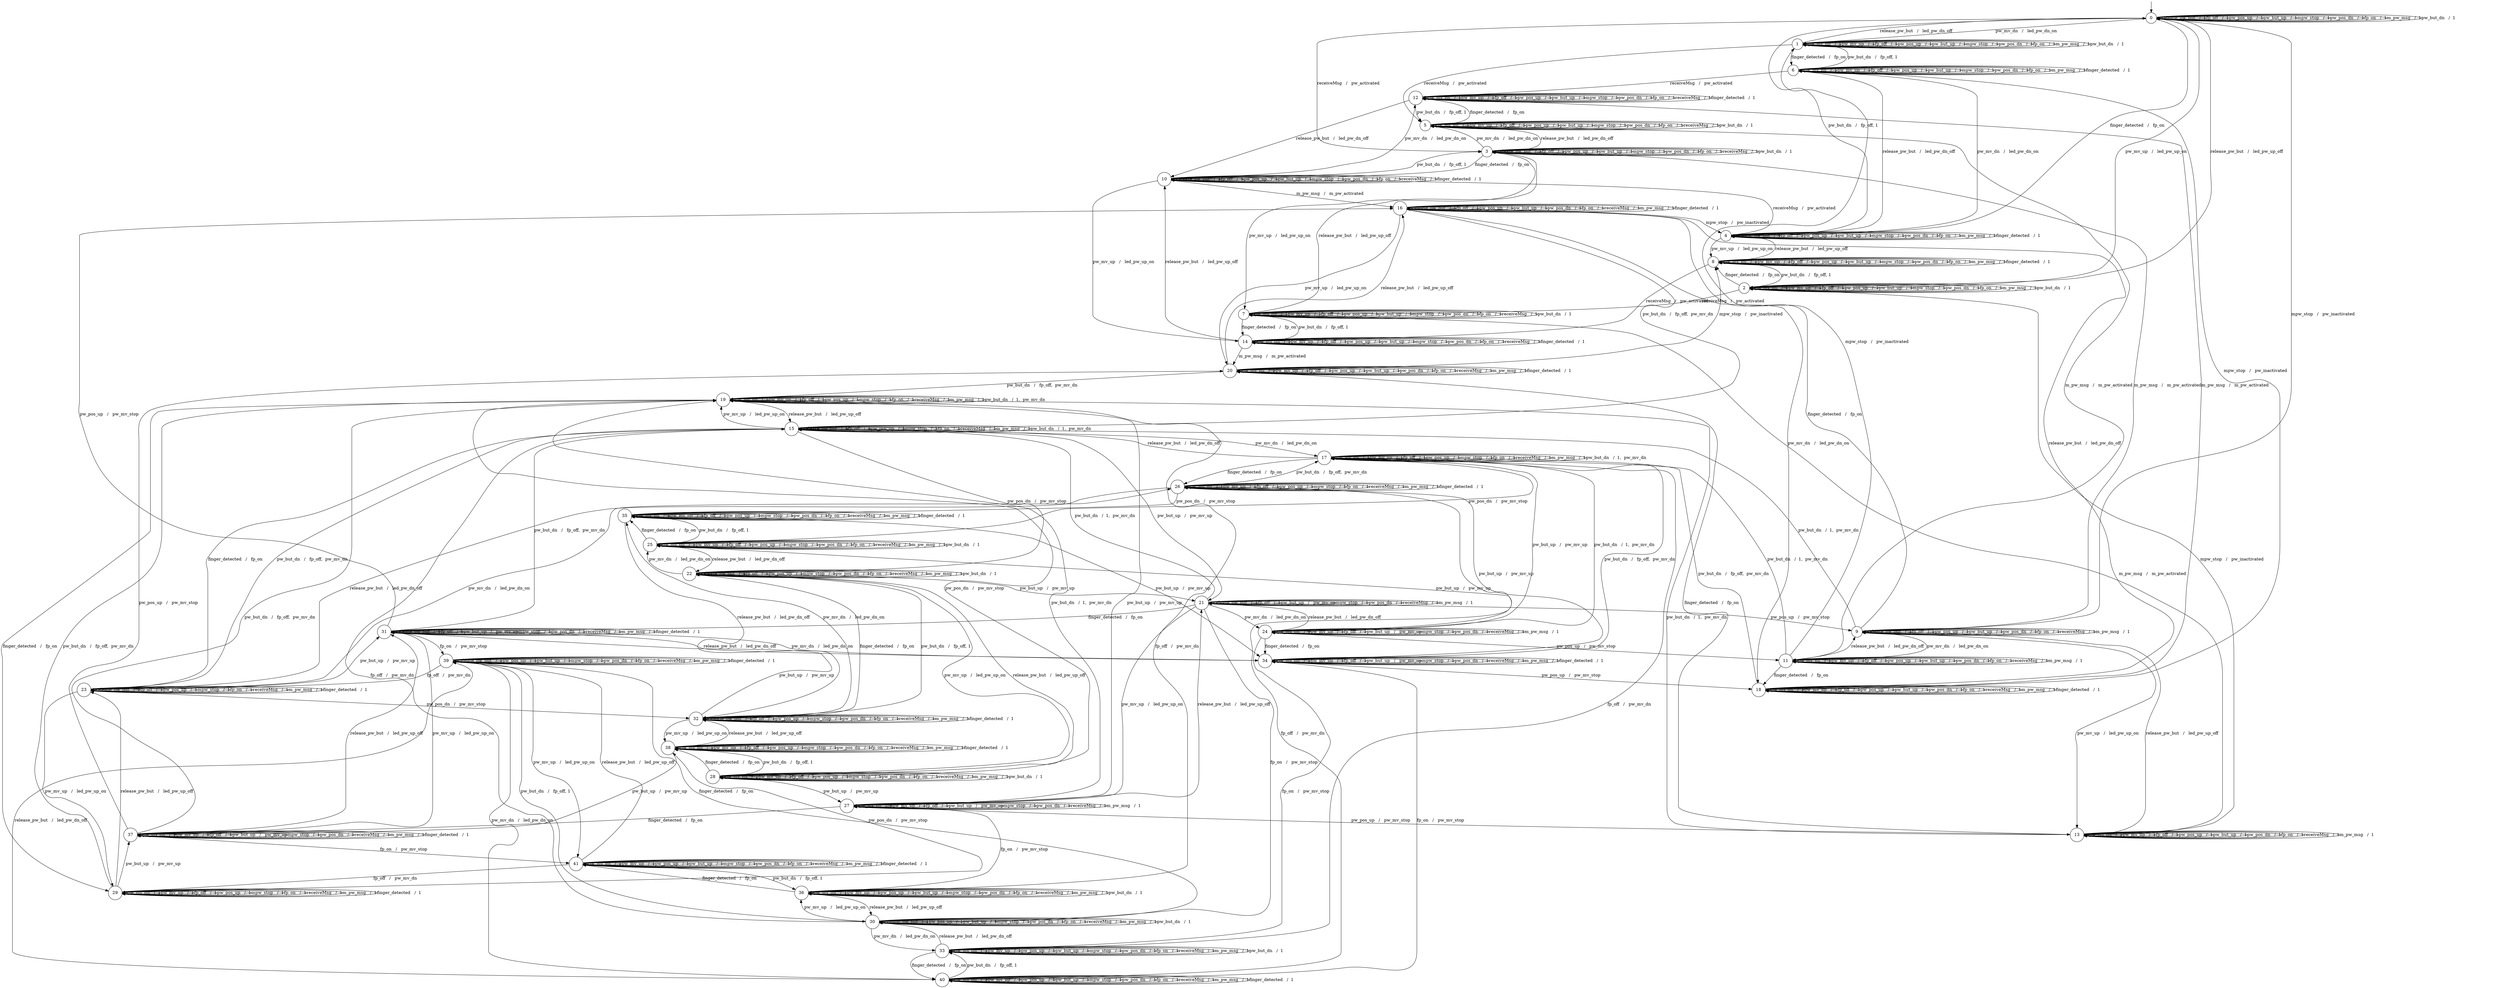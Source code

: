digraph g {

	s0 [shape="circle" label="0"];
	s1 [shape="circle" label="1"];
	s2 [shape="circle" label="2"];
	s3 [shape="circle" label="3"];
	s4 [shape="circle" label="4"];
	s5 [shape="circle" label="5"];
	s6 [shape="circle" label="6"];
	s7 [shape="circle" label="7"];
	s8 [shape="circle" label="8"];
	s9 [shape="circle" label="9"];
	s10 [shape="circle" label="10"];
	s11 [shape="circle" label="11"];
	s12 [shape="circle" label="12"];
	s13 [shape="circle" label="13"];
	s14 [shape="circle" label="14"];
	s15 [shape="circle" label="15"];
	s16 [shape="circle" label="16"];
	s17 [shape="circle" label="17"];
	s18 [shape="circle" label="18"];
	s19 [shape="circle" label="19"];
	s20 [shape="circle" label="20"];
	s21 [shape="circle" label="21"];
	s22 [shape="circle" label="22"];
	s23 [shape="circle" label="23"];
	s24 [shape="circle" label="24"];
	s25 [shape="circle" label="25"];
	s26 [shape="circle" label="26"];
	s27 [shape="circle" label="27"];
	s28 [shape="circle" label="28"];
	s29 [shape="circle" label="29"];
	s30 [shape="circle" label="30"];
	s31 [shape="circle" label="31"];
	s32 [shape="circle" label="32"];
	s33 [shape="circle" label="33"];
	s34 [shape="circle" label="34"];
	s35 [shape="circle" label="35"];
	s36 [shape="circle" label="36"];
	s37 [shape="circle" label="37"];
	s38 [shape="circle" label="38"];
	s39 [shape="circle" label="39"];
	s40 [shape="circle" label="40"];
	s41 [shape="circle" label="41"];
	s0 -> s1 [label="pw_mv_dn   /   led_pw_dn_on"];
	s0 -> s0 [label="release_pw_but   /  1"];
	s0 -> s2 [label="pw_mv_up   /   led_pw_up_on"];
	s0 -> s0 [label="fp_off   /  1"];
	s0 -> s0 [label="pw_pos_up   /  1"];
	s0 -> s0 [label="pw_but_up   /  1"];
	s0 -> s0 [label="mpw_stop   /  1"];
	s0 -> s0 [label="pw_pos_dn   /  1"];
	s0 -> s0 [label="fp_on   /  1"];
	s0 -> s3 [label="receiveMsg   /   pw_activated"];
	s0 -> s0 [label="m_pw_msg   /  1"];
	s0 -> s0 [label="pw_but_dn   /  1"];
	s0 -> s4 [label="finger_detected   /   fp_on"];
	s1 -> s1 [label="pw_mv_dn   /  1"];
	s1 -> s0 [label="release_pw_but   /   led_pw_dn_off"];
	s1 -> s1 [label="pw_mv_up   /  1"];
	s1 -> s1 [label="fp_off   /  1"];
	s1 -> s1 [label="pw_pos_up   /  1"];
	s1 -> s1 [label="pw_but_up   /  1"];
	s1 -> s1 [label="mpw_stop   /  1"];
	s1 -> s1 [label="pw_pos_dn   /  1"];
	s1 -> s1 [label="fp_on   /  1"];
	s1 -> s5 [label="receiveMsg   /   pw_activated"];
	s1 -> s1 [label="m_pw_msg   /  1"];
	s1 -> s1 [label="pw_but_dn   /  1"];
	s1 -> s6 [label="finger_detected   /   fp_on"];
	s2 -> s2 [label="pw_mv_dn   /  1"];
	s2 -> s0 [label="release_pw_but   /   led_pw_up_off"];
	s2 -> s2 [label="pw_mv_up   /  1"];
	s2 -> s2 [label="fp_off   /  1"];
	s2 -> s2 [label="pw_pos_up   /  1"];
	s2 -> s2 [label="pw_but_up   /  1"];
	s2 -> s2 [label="mpw_stop   /  1"];
	s2 -> s2 [label="pw_pos_dn   /  1"];
	s2 -> s2 [label="fp_on   /  1"];
	s2 -> s7 [label="receiveMsg   /   pw_activated"];
	s2 -> s2 [label="m_pw_msg   /  1"];
	s2 -> s2 [label="pw_but_dn   /  1"];
	s2 -> s8 [label="finger_detected   /   fp_on"];
	s3 -> s5 [label="pw_mv_dn   /   led_pw_dn_on"];
	s3 -> s3 [label="release_pw_but   /  1"];
	s3 -> s7 [label="pw_mv_up   /   led_pw_up_on"];
	s3 -> s3 [label="fp_off   /  1"];
	s3 -> s3 [label="pw_pos_up   /  1"];
	s3 -> s3 [label="pw_but_up   /  1"];
	s3 -> s3 [label="mpw_stop   /  1"];
	s3 -> s3 [label="pw_pos_dn   /  1"];
	s3 -> s3 [label="fp_on   /  1"];
	s3 -> s3 [label="receiveMsg   /  1"];
	s3 -> s9 [label="m_pw_msg   /   m_pw_activated"];
	s3 -> s3 [label="pw_but_dn   /  1"];
	s3 -> s10 [label="finger_detected   /   fp_on"];
	s4 -> s6 [label="pw_mv_dn   /   led_pw_dn_on"];
	s4 -> s4 [label="release_pw_but   /  1"];
	s4 -> s8 [label="pw_mv_up   /   led_pw_up_on"];
	s4 -> s4 [label="fp_off   /  1"];
	s4 -> s4 [label="pw_pos_up   /  1"];
	s4 -> s4 [label="pw_but_up   /  1"];
	s4 -> s4 [label="mpw_stop   /  1"];
	s4 -> s4 [label="pw_pos_dn   /  1"];
	s4 -> s4 [label="fp_on   /  1"];
	s4 -> s10 [label="receiveMsg   /   pw_activated"];
	s4 -> s4 [label="m_pw_msg   /  1"];
	s4 -> s0 [label="pw_but_dn   /   fp_off, 1"];
	s4 -> s4 [label="finger_detected   /  1"];
	s5 -> s5 [label="pw_mv_dn   /  1"];
	s5 -> s3 [label="release_pw_but   /   led_pw_dn_off"];
	s5 -> s5 [label="pw_mv_up   /  1"];
	s5 -> s5 [label="fp_off   /  1"];
	s5 -> s5 [label="pw_pos_up   /  1"];
	s5 -> s5 [label="pw_but_up   /  1"];
	s5 -> s5 [label="mpw_stop   /  1"];
	s5 -> s5 [label="pw_pos_dn   /  1"];
	s5 -> s5 [label="fp_on   /  1"];
	s5 -> s5 [label="receiveMsg   /  1"];
	s5 -> s11 [label="m_pw_msg   /   m_pw_activated"];
	s5 -> s5 [label="pw_but_dn   /  1"];
	s5 -> s12 [label="finger_detected   /   fp_on"];
	s6 -> s6 [label="pw_mv_dn   /  1"];
	s6 -> s4 [label="release_pw_but   /   led_pw_dn_off"];
	s6 -> s6 [label="pw_mv_up   /  1"];
	s6 -> s6 [label="fp_off   /  1"];
	s6 -> s6 [label="pw_pos_up   /  1"];
	s6 -> s6 [label="pw_but_up   /  1"];
	s6 -> s6 [label="mpw_stop   /  1"];
	s6 -> s6 [label="pw_pos_dn   /  1"];
	s6 -> s6 [label="fp_on   /  1"];
	s6 -> s12 [label="receiveMsg   /   pw_activated"];
	s6 -> s6 [label="m_pw_msg   /  1"];
	s6 -> s1 [label="pw_but_dn   /   fp_off, 1"];
	s6 -> s6 [label="finger_detected   /  1"];
	s7 -> s7 [label="pw_mv_dn   /  1"];
	s7 -> s3 [label="release_pw_but   /   led_pw_up_off"];
	s7 -> s7 [label="pw_mv_up   /  1"];
	s7 -> s7 [label="fp_off   /  1"];
	s7 -> s7 [label="pw_pos_up   /  1"];
	s7 -> s7 [label="pw_but_up   /  1"];
	s7 -> s7 [label="mpw_stop   /  1"];
	s7 -> s7 [label="pw_pos_dn   /  1"];
	s7 -> s7 [label="fp_on   /  1"];
	s7 -> s7 [label="receiveMsg   /  1"];
	s7 -> s13 [label="m_pw_msg   /   m_pw_activated"];
	s7 -> s7 [label="pw_but_dn   /  1"];
	s7 -> s14 [label="finger_detected   /   fp_on"];
	s8 -> s8 [label="pw_mv_dn   /  1"];
	s8 -> s4 [label="release_pw_but   /   led_pw_up_off"];
	s8 -> s8 [label="pw_mv_up   /  1"];
	s8 -> s8 [label="fp_off   /  1"];
	s8 -> s8 [label="pw_pos_up   /  1"];
	s8 -> s8 [label="pw_but_up   /  1"];
	s8 -> s8 [label="mpw_stop   /  1"];
	s8 -> s8 [label="pw_pos_dn   /  1"];
	s8 -> s8 [label="fp_on   /  1"];
	s8 -> s14 [label="receiveMsg   /   pw_activated"];
	s8 -> s8 [label="m_pw_msg   /  1"];
	s8 -> s2 [label="pw_but_dn   /   fp_off, 1"];
	s8 -> s8 [label="finger_detected   /  1"];
	s9 -> s11 [label="pw_mv_dn   /   led_pw_dn_on"];
	s9 -> s9 [label="release_pw_but   /  1"];
	s9 -> s13 [label="pw_mv_up   /   led_pw_up_on"];
	s9 -> s9 [label="fp_off   /  1"];
	s9 -> s9 [label="pw_pos_up   /  1"];
	s9 -> s9 [label="pw_but_up   /  1"];
	s9 -> s0 [label="mpw_stop   /   pw_inactivated"];
	s9 -> s9 [label="pw_pos_dn   /  1"];
	s9 -> s9 [label="fp_on   /  1"];
	s9 -> s9 [label="receiveMsg   /  1"];
	s9 -> s9 [label="m_pw_msg   /  1"];
	s9 -> s15 [label="pw_but_dn   /  1,  pw_mv_dn"];
	s9 -> s16 [label="finger_detected   /   fp_on"];
	s10 -> s12 [label="pw_mv_dn   /   led_pw_dn_on"];
	s10 -> s10 [label="release_pw_but   /  1"];
	s10 -> s14 [label="pw_mv_up   /   led_pw_up_on"];
	s10 -> s10 [label="fp_off   /  1"];
	s10 -> s10 [label="pw_pos_up   /  1"];
	s10 -> s10 [label="pw_but_up   /  1"];
	s10 -> s10 [label="mpw_stop   /  1"];
	s10 -> s10 [label="pw_pos_dn   /  1"];
	s10 -> s10 [label="fp_on   /  1"];
	s10 -> s10 [label="receiveMsg   /  1"];
	s10 -> s16 [label="m_pw_msg   /   m_pw_activated"];
	s10 -> s3 [label="pw_but_dn   /   fp_off, 1"];
	s10 -> s10 [label="finger_detected   /  1"];
	s11 -> s11 [label="pw_mv_dn   /  1"];
	s11 -> s9 [label="release_pw_but   /   led_pw_dn_off"];
	s11 -> s11 [label="pw_mv_up   /  1"];
	s11 -> s11 [label="fp_off   /  1"];
	s11 -> s11 [label="pw_pos_up   /  1"];
	s11 -> s11 [label="pw_but_up   /  1"];
	s11 -> s1 [label="mpw_stop   /   pw_inactivated"];
	s11 -> s11 [label="pw_pos_dn   /  1"];
	s11 -> s11 [label="fp_on   /  1"];
	s11 -> s11 [label="receiveMsg   /  1"];
	s11 -> s11 [label="m_pw_msg   /  1"];
	s11 -> s17 [label="pw_but_dn   /  1,  pw_mv_dn"];
	s11 -> s18 [label="finger_detected   /   fp_on"];
	s12 -> s12 [label="pw_mv_dn   /  1"];
	s12 -> s10 [label="release_pw_but   /   led_pw_dn_off"];
	s12 -> s12 [label="pw_mv_up   /  1"];
	s12 -> s12 [label="fp_off   /  1"];
	s12 -> s12 [label="pw_pos_up   /  1"];
	s12 -> s12 [label="pw_but_up   /  1"];
	s12 -> s12 [label="mpw_stop   /  1"];
	s12 -> s12 [label="pw_pos_dn   /  1"];
	s12 -> s12 [label="fp_on   /  1"];
	s12 -> s12 [label="receiveMsg   /  1"];
	s12 -> s18 [label="m_pw_msg   /   m_pw_activated"];
	s12 -> s5 [label="pw_but_dn   /   fp_off, 1"];
	s12 -> s12 [label="finger_detected   /  1"];
	s13 -> s13 [label="pw_mv_dn   /  1"];
	s13 -> s9 [label="release_pw_but   /   led_pw_up_off"];
	s13 -> s13 [label="pw_mv_up   /  1"];
	s13 -> s13 [label="fp_off   /  1"];
	s13 -> s13 [label="pw_pos_up   /  1"];
	s13 -> s13 [label="pw_but_up   /  1"];
	s13 -> s2 [label="mpw_stop   /   pw_inactivated"];
	s13 -> s13 [label="pw_pos_dn   /  1"];
	s13 -> s13 [label="fp_on   /  1"];
	s13 -> s13 [label="receiveMsg   /  1"];
	s13 -> s13 [label="m_pw_msg   /  1"];
	s13 -> s19 [label="pw_but_dn   /  1,  pw_mv_dn"];
	s13 -> s20 [label="finger_detected   /   fp_on"];
	s14 -> s14 [label="pw_mv_dn   /  1"];
	s14 -> s10 [label="release_pw_but   /   led_pw_up_off"];
	s14 -> s14 [label="pw_mv_up   /  1"];
	s14 -> s14 [label="fp_off   /  1"];
	s14 -> s14 [label="pw_pos_up   /  1"];
	s14 -> s14 [label="pw_but_up   /  1"];
	s14 -> s14 [label="mpw_stop   /  1"];
	s14 -> s14 [label="pw_pos_dn   /  1"];
	s14 -> s14 [label="fp_on   /  1"];
	s14 -> s14 [label="receiveMsg   /  1"];
	s14 -> s20 [label="m_pw_msg   /   m_pw_activated"];
	s14 -> s7 [label="pw_but_dn   /   fp_off, 1"];
	s14 -> s14 [label="finger_detected   /  1"];
	s15 -> s17 [label="pw_mv_dn   /   led_pw_dn_on"];
	s15 -> s15 [label="release_pw_but   /  1"];
	s15 -> s19 [label="pw_mv_up   /   led_pw_up_on"];
	s15 -> s15 [label="fp_off   /  1"];
	s15 -> s15 [label="pw_pos_up   /  1"];
	s15 -> s21 [label="pw_but_up   /   pw_mv_up"];
	s15 -> s15 [label="mpw_stop   /  1"];
	s15 -> s22 [label="pw_pos_dn   /   pw_mv_stop"];
	s15 -> s15 [label="fp_on   /  1"];
	s15 -> s15 [label="receiveMsg   /  1"];
	s15 -> s15 [label="m_pw_msg   /  1"];
	s15 -> s15 [label="pw_but_dn   /  1,  pw_mv_dn"];
	s15 -> s23 [label="finger_detected   /   fp_on"];
	s16 -> s18 [label="pw_mv_dn   /   led_pw_dn_on"];
	s16 -> s16 [label="release_pw_but   /  1"];
	s16 -> s20 [label="pw_mv_up   /   led_pw_up_on"];
	s16 -> s16 [label="fp_off   /  1"];
	s16 -> s16 [label="pw_pos_up   /  1"];
	s16 -> s16 [label="pw_but_up   /  1"];
	s16 -> s4 [label="mpw_stop   /   pw_inactivated"];
	s16 -> s16 [label="pw_pos_dn   /  1"];
	s16 -> s16 [label="fp_on   /  1"];
	s16 -> s16 [label="receiveMsg   /  1"];
	s16 -> s16 [label="m_pw_msg   /  1"];
	s16 -> s15 [label="pw_but_dn   /   fp_off,  pw_mv_dn"];
	s16 -> s16 [label="finger_detected   /  1"];
	s17 -> s17 [label="pw_mv_dn   /  1"];
	s17 -> s15 [label="release_pw_but   /   led_pw_dn_off"];
	s17 -> s17 [label="pw_mv_up   /  1"];
	s17 -> s17 [label="fp_off   /  1"];
	s17 -> s17 [label="pw_pos_up   /  1"];
	s17 -> s24 [label="pw_but_up   /   pw_mv_up"];
	s17 -> s17 [label="mpw_stop   /  1"];
	s17 -> s25 [label="pw_pos_dn   /   pw_mv_stop"];
	s17 -> s17 [label="fp_on   /  1"];
	s17 -> s17 [label="receiveMsg   /  1"];
	s17 -> s17 [label="m_pw_msg   /  1"];
	s17 -> s17 [label="pw_but_dn   /  1,  pw_mv_dn"];
	s17 -> s26 [label="finger_detected   /   fp_on"];
	s18 -> s18 [label="pw_mv_dn   /  1"];
	s18 -> s16 [label="release_pw_but   /   led_pw_dn_off"];
	s18 -> s18 [label="pw_mv_up   /  1"];
	s18 -> s18 [label="fp_off   /  1"];
	s18 -> s18 [label="pw_pos_up   /  1"];
	s18 -> s18 [label="pw_but_up   /  1"];
	s18 -> s6 [label="mpw_stop   /   pw_inactivated"];
	s18 -> s18 [label="pw_pos_dn   /  1"];
	s18 -> s18 [label="fp_on   /  1"];
	s18 -> s18 [label="receiveMsg   /  1"];
	s18 -> s18 [label="m_pw_msg   /  1"];
	s18 -> s17 [label="pw_but_dn   /   fp_off,  pw_mv_dn"];
	s18 -> s18 [label="finger_detected   /  1"];
	s19 -> s19 [label="pw_mv_dn   /  1"];
	s19 -> s15 [label="release_pw_but   /   led_pw_up_off"];
	s19 -> s19 [label="pw_mv_up   /  1"];
	s19 -> s19 [label="fp_off   /  1"];
	s19 -> s19 [label="pw_pos_up   /  1"];
	s19 -> s27 [label="pw_but_up   /   pw_mv_up"];
	s19 -> s19 [label="mpw_stop   /  1"];
	s19 -> s28 [label="pw_pos_dn   /   pw_mv_stop"];
	s19 -> s19 [label="fp_on   /  1"];
	s19 -> s19 [label="receiveMsg   /  1"];
	s19 -> s19 [label="m_pw_msg   /  1"];
	s19 -> s19 [label="pw_but_dn   /  1,  pw_mv_dn"];
	s19 -> s29 [label="finger_detected   /   fp_on"];
	s20 -> s20 [label="pw_mv_dn   /  1"];
	s20 -> s16 [label="release_pw_but   /   led_pw_up_off"];
	s20 -> s20 [label="pw_mv_up   /  1"];
	s20 -> s20 [label="fp_off   /  1"];
	s20 -> s20 [label="pw_pos_up   /  1"];
	s20 -> s20 [label="pw_but_up   /  1"];
	s20 -> s8 [label="mpw_stop   /   pw_inactivated"];
	s20 -> s20 [label="pw_pos_dn   /  1"];
	s20 -> s20 [label="fp_on   /  1"];
	s20 -> s20 [label="receiveMsg   /  1"];
	s20 -> s20 [label="m_pw_msg   /  1"];
	s20 -> s19 [label="pw_but_dn   /   fp_off,  pw_mv_dn"];
	s20 -> s20 [label="finger_detected   /  1"];
	s21 -> s24 [label="pw_mv_dn   /   led_pw_dn_on"];
	s21 -> s21 [label="release_pw_but   /  1"];
	s21 -> s27 [label="pw_mv_up   /   led_pw_up_on"];
	s21 -> s21 [label="fp_off   /  1"];
	s21 -> s9 [label="pw_pos_up   /   pw_mv_stop"];
	s21 -> s21 [label="pw_but_up   /   pw_mv_up"];
	s21 -> s21 [label="mpw_stop   /  1"];
	s21 -> s21 [label="pw_pos_dn   /  1"];
	s21 -> s30 [label="fp_on   /   pw_mv_stop"];
	s21 -> s21 [label="receiveMsg   /  1"];
	s21 -> s21 [label="m_pw_msg   /  1"];
	s21 -> s15 [label="pw_but_dn   /  1,  pw_mv_dn"];
	s21 -> s31 [label="finger_detected   /   fp_on"];
	s22 -> s25 [label="pw_mv_dn   /   led_pw_dn_on"];
	s22 -> s22 [label="release_pw_but   /  1"];
	s22 -> s28 [label="pw_mv_up   /   led_pw_up_on"];
	s22 -> s22 [label="fp_off   /  1"];
	s22 -> s22 [label="pw_pos_up   /  1"];
	s22 -> s21 [label="pw_but_up   /   pw_mv_up"];
	s22 -> s22 [label="mpw_stop   /  1"];
	s22 -> s22 [label="pw_pos_dn   /  1"];
	s22 -> s22 [label="fp_on   /  1"];
	s22 -> s22 [label="receiveMsg   /  1"];
	s22 -> s22 [label="m_pw_msg   /  1"];
	s22 -> s22 [label="pw_but_dn   /  1"];
	s22 -> s32 [label="finger_detected   /   fp_on"];
	s23 -> s26 [label="pw_mv_dn   /   led_pw_dn_on"];
	s23 -> s23 [label="release_pw_but   /  1"];
	s23 -> s29 [label="pw_mv_up   /   led_pw_up_on"];
	s23 -> s23 [label="fp_off   /  1"];
	s23 -> s23 [label="pw_pos_up   /  1"];
	s23 -> s31 [label="pw_but_up   /   pw_mv_up"];
	s23 -> s23 [label="mpw_stop   /  1"];
	s23 -> s32 [label="pw_pos_dn   /   pw_mv_stop"];
	s23 -> s23 [label="fp_on   /  1"];
	s23 -> s23 [label="receiveMsg   /  1"];
	s23 -> s23 [label="m_pw_msg   /  1"];
	s23 -> s15 [label="pw_but_dn   /   fp_off,  pw_mv_dn"];
	s23 -> s23 [label="finger_detected   /  1"];
	s24 -> s24 [label="pw_mv_dn   /  1"];
	s24 -> s21 [label="release_pw_but   /   led_pw_dn_off"];
	s24 -> s24 [label="pw_mv_up   /  1"];
	s24 -> s24 [label="fp_off   /  1"];
	s24 -> s11 [label="pw_pos_up   /   pw_mv_stop"];
	s24 -> s24 [label="pw_but_up   /   pw_mv_up"];
	s24 -> s24 [label="mpw_stop   /  1"];
	s24 -> s24 [label="pw_pos_dn   /  1"];
	s24 -> s33 [label="fp_on   /   pw_mv_stop"];
	s24 -> s24 [label="receiveMsg   /  1"];
	s24 -> s24 [label="m_pw_msg   /  1"];
	s24 -> s17 [label="pw_but_dn   /  1,  pw_mv_dn"];
	s24 -> s34 [label="finger_detected   /   fp_on"];
	s25 -> s25 [label="pw_mv_dn   /  1"];
	s25 -> s22 [label="release_pw_but   /   led_pw_dn_off"];
	s25 -> s25 [label="pw_mv_up   /  1"];
	s25 -> s25 [label="fp_off   /  1"];
	s25 -> s25 [label="pw_pos_up   /  1"];
	s25 -> s24 [label="pw_but_up   /   pw_mv_up"];
	s25 -> s25 [label="mpw_stop   /  1"];
	s25 -> s25 [label="pw_pos_dn   /  1"];
	s25 -> s25 [label="fp_on   /  1"];
	s25 -> s25 [label="receiveMsg   /  1"];
	s25 -> s25 [label="m_pw_msg   /  1"];
	s25 -> s25 [label="pw_but_dn   /  1"];
	s25 -> s35 [label="finger_detected   /   fp_on"];
	s26 -> s26 [label="pw_mv_dn   /  1"];
	s26 -> s23 [label="release_pw_but   /   led_pw_dn_off"];
	s26 -> s26 [label="pw_mv_up   /  1"];
	s26 -> s26 [label="fp_off   /  1"];
	s26 -> s26 [label="pw_pos_up   /  1"];
	s26 -> s34 [label="pw_but_up   /   pw_mv_up"];
	s26 -> s26 [label="mpw_stop   /  1"];
	s26 -> s35 [label="pw_pos_dn   /   pw_mv_stop"];
	s26 -> s26 [label="fp_on   /  1"];
	s26 -> s26 [label="receiveMsg   /  1"];
	s26 -> s26 [label="m_pw_msg   /  1"];
	s26 -> s17 [label="pw_but_dn   /   fp_off,  pw_mv_dn"];
	s26 -> s26 [label="finger_detected   /  1"];
	s27 -> s27 [label="pw_mv_dn   /  1"];
	s27 -> s21 [label="release_pw_but   /   led_pw_up_off"];
	s27 -> s27 [label="pw_mv_up   /  1"];
	s27 -> s27 [label="fp_off   /  1"];
	s27 -> s13 [label="pw_pos_up   /   pw_mv_stop"];
	s27 -> s27 [label="pw_but_up   /   pw_mv_up"];
	s27 -> s27 [label="mpw_stop   /  1"];
	s27 -> s27 [label="pw_pos_dn   /  1"];
	s27 -> s36 [label="fp_on   /   pw_mv_stop"];
	s27 -> s27 [label="receiveMsg   /  1"];
	s27 -> s27 [label="m_pw_msg   /  1"];
	s27 -> s19 [label="pw_but_dn   /  1,  pw_mv_dn"];
	s27 -> s37 [label="finger_detected   /   fp_on"];
	s28 -> s28 [label="pw_mv_dn   /  1"];
	s28 -> s22 [label="release_pw_but   /   led_pw_up_off"];
	s28 -> s28 [label="pw_mv_up   /  1"];
	s28 -> s28 [label="fp_off   /  1"];
	s28 -> s28 [label="pw_pos_up   /  1"];
	s28 -> s27 [label="pw_but_up   /   pw_mv_up"];
	s28 -> s28 [label="mpw_stop   /  1"];
	s28 -> s28 [label="pw_pos_dn   /  1"];
	s28 -> s28 [label="fp_on   /  1"];
	s28 -> s28 [label="receiveMsg   /  1"];
	s28 -> s28 [label="m_pw_msg   /  1"];
	s28 -> s28 [label="pw_but_dn   /  1"];
	s28 -> s38 [label="finger_detected   /   fp_on"];
	s29 -> s29 [label="pw_mv_dn   /  1"];
	s29 -> s23 [label="release_pw_but   /   led_pw_up_off"];
	s29 -> s29 [label="pw_mv_up   /  1"];
	s29 -> s29 [label="fp_off   /  1"];
	s29 -> s29 [label="pw_pos_up   /  1"];
	s29 -> s37 [label="pw_but_up   /   pw_mv_up"];
	s29 -> s29 [label="mpw_stop   /  1"];
	s29 -> s38 [label="pw_pos_dn   /   pw_mv_stop"];
	s29 -> s29 [label="fp_on   /  1"];
	s29 -> s29 [label="receiveMsg   /  1"];
	s29 -> s29 [label="m_pw_msg   /  1"];
	s29 -> s19 [label="pw_but_dn   /   fp_off,  pw_mv_dn"];
	s29 -> s29 [label="finger_detected   /  1"];
	s30 -> s33 [label="pw_mv_dn   /   led_pw_dn_on"];
	s30 -> s30 [label="release_pw_but   /  1"];
	s30 -> s36 [label="pw_mv_up   /   led_pw_up_on"];
	s30 -> s15 [label="fp_off   /   pw_mv_dn"];
	s30 -> s30 [label="pw_pos_up   /  1"];
	s30 -> s30 [label="pw_but_up   /  1"];
	s30 -> s30 [label="mpw_stop   /  1"];
	s30 -> s30 [label="pw_pos_dn   /  1"];
	s30 -> s30 [label="fp_on   /  1"];
	s30 -> s30 [label="receiveMsg   /  1"];
	s30 -> s30 [label="m_pw_msg   /  1"];
	s30 -> s30 [label="pw_but_dn   /  1"];
	s30 -> s39 [label="finger_detected   /   fp_on"];
	s31 -> s34 [label="pw_mv_dn   /   led_pw_dn_on"];
	s31 -> s31 [label="release_pw_but   /  1"];
	s31 -> s37 [label="pw_mv_up   /   led_pw_up_on"];
	s31 -> s31 [label="fp_off   /  1"];
	s31 -> s16 [label="pw_pos_up   /   pw_mv_stop"];
	s31 -> s31 [label="pw_but_up   /   pw_mv_up"];
	s31 -> s31 [label="mpw_stop   /  1"];
	s31 -> s31 [label="pw_pos_dn   /  1"];
	s31 -> s39 [label="fp_on   /   pw_mv_stop"];
	s31 -> s31 [label="receiveMsg   /  1"];
	s31 -> s31 [label="m_pw_msg   /  1"];
	s31 -> s15 [label="pw_but_dn   /   fp_off,  pw_mv_dn"];
	s31 -> s31 [label="finger_detected   /  1"];
	s32 -> s35 [label="pw_mv_dn   /   led_pw_dn_on"];
	s32 -> s32 [label="release_pw_but   /  1"];
	s32 -> s38 [label="pw_mv_up   /   led_pw_up_on"];
	s32 -> s32 [label="fp_off   /  1"];
	s32 -> s32 [label="pw_pos_up   /  1"];
	s32 -> s31 [label="pw_but_up   /   pw_mv_up"];
	s32 -> s32 [label="mpw_stop   /  1"];
	s32 -> s32 [label="pw_pos_dn   /  1"];
	s32 -> s32 [label="fp_on   /  1"];
	s32 -> s32 [label="receiveMsg   /  1"];
	s32 -> s32 [label="m_pw_msg   /  1"];
	s32 -> s22 [label="pw_but_dn   /   fp_off, 1"];
	s32 -> s32 [label="finger_detected   /  1"];
	s33 -> s33 [label="pw_mv_dn   /  1"];
	s33 -> s30 [label="release_pw_but   /   led_pw_dn_off"];
	s33 -> s33 [label="pw_mv_up   /  1"];
	s33 -> s17 [label="fp_off   /   pw_mv_dn"];
	s33 -> s33 [label="pw_pos_up   /  1"];
	s33 -> s33 [label="pw_but_up   /  1"];
	s33 -> s33 [label="mpw_stop   /  1"];
	s33 -> s33 [label="pw_pos_dn   /  1"];
	s33 -> s33 [label="fp_on   /  1"];
	s33 -> s33 [label="receiveMsg   /  1"];
	s33 -> s33 [label="m_pw_msg   /  1"];
	s33 -> s33 [label="pw_but_dn   /  1"];
	s33 -> s40 [label="finger_detected   /   fp_on"];
	s34 -> s34 [label="pw_mv_dn   /  1"];
	s34 -> s31 [label="release_pw_but   /   led_pw_dn_off"];
	s34 -> s34 [label="pw_mv_up   /  1"];
	s34 -> s34 [label="fp_off   /  1"];
	s34 -> s18 [label="pw_pos_up   /   pw_mv_stop"];
	s34 -> s34 [label="pw_but_up   /   pw_mv_up"];
	s34 -> s34 [label="mpw_stop   /  1"];
	s34 -> s34 [label="pw_pos_dn   /  1"];
	s34 -> s40 [label="fp_on   /   pw_mv_stop"];
	s34 -> s34 [label="receiveMsg   /  1"];
	s34 -> s34 [label="m_pw_msg   /  1"];
	s34 -> s17 [label="pw_but_dn   /   fp_off,  pw_mv_dn"];
	s34 -> s34 [label="finger_detected   /  1"];
	s35 -> s35 [label="pw_mv_dn   /  1"];
	s35 -> s32 [label="release_pw_but   /   led_pw_dn_off"];
	s35 -> s35 [label="pw_mv_up   /  1"];
	s35 -> s35 [label="fp_off   /  1"];
	s35 -> s35 [label="pw_pos_up   /  1"];
	s35 -> s34 [label="pw_but_up   /   pw_mv_up"];
	s35 -> s35 [label="mpw_stop   /  1"];
	s35 -> s35 [label="pw_pos_dn   /  1"];
	s35 -> s35 [label="fp_on   /  1"];
	s35 -> s35 [label="receiveMsg   /  1"];
	s35 -> s35 [label="m_pw_msg   /  1"];
	s35 -> s25 [label="pw_but_dn   /   fp_off, 1"];
	s35 -> s35 [label="finger_detected   /  1"];
	s36 -> s36 [label="pw_mv_dn   /  1"];
	s36 -> s30 [label="release_pw_but   /   led_pw_up_off"];
	s36 -> s36 [label="pw_mv_up   /  1"];
	s36 -> s19 [label="fp_off   /   pw_mv_dn"];
	s36 -> s36 [label="pw_pos_up   /  1"];
	s36 -> s36 [label="pw_but_up   /  1"];
	s36 -> s36 [label="mpw_stop   /  1"];
	s36 -> s36 [label="pw_pos_dn   /  1"];
	s36 -> s36 [label="fp_on   /  1"];
	s36 -> s36 [label="receiveMsg   /  1"];
	s36 -> s36 [label="m_pw_msg   /  1"];
	s36 -> s36 [label="pw_but_dn   /  1"];
	s36 -> s41 [label="finger_detected   /   fp_on"];
	s37 -> s37 [label="pw_mv_dn   /  1"];
	s37 -> s31 [label="release_pw_but   /   led_pw_up_off"];
	s37 -> s37 [label="pw_mv_up   /  1"];
	s37 -> s37 [label="fp_off   /  1"];
	s37 -> s20 [label="pw_pos_up   /   pw_mv_stop"];
	s37 -> s37 [label="pw_but_up   /   pw_mv_up"];
	s37 -> s37 [label="mpw_stop   /  1"];
	s37 -> s37 [label="pw_pos_dn   /  1"];
	s37 -> s41 [label="fp_on   /   pw_mv_stop"];
	s37 -> s37 [label="receiveMsg   /  1"];
	s37 -> s37 [label="m_pw_msg   /  1"];
	s37 -> s19 [label="pw_but_dn   /   fp_off,  pw_mv_dn"];
	s37 -> s37 [label="finger_detected   /  1"];
	s38 -> s38 [label="pw_mv_dn   /  1"];
	s38 -> s32 [label="release_pw_but   /   led_pw_up_off"];
	s38 -> s38 [label="pw_mv_up   /  1"];
	s38 -> s38 [label="fp_off   /  1"];
	s38 -> s38 [label="pw_pos_up   /  1"];
	s38 -> s37 [label="pw_but_up   /   pw_mv_up"];
	s38 -> s38 [label="mpw_stop   /  1"];
	s38 -> s38 [label="pw_pos_dn   /  1"];
	s38 -> s38 [label="fp_on   /  1"];
	s38 -> s38 [label="receiveMsg   /  1"];
	s38 -> s38 [label="m_pw_msg   /  1"];
	s38 -> s28 [label="pw_but_dn   /   fp_off, 1"];
	s38 -> s38 [label="finger_detected   /  1"];
	s39 -> s40 [label="pw_mv_dn   /   led_pw_dn_on"];
	s39 -> s39 [label="release_pw_but   /  1"];
	s39 -> s41 [label="pw_mv_up   /   led_pw_up_on"];
	s39 -> s23 [label="fp_off   /   pw_mv_dn"];
	s39 -> s39 [label="pw_pos_up   /  1"];
	s39 -> s39 [label="pw_but_up   /  1"];
	s39 -> s39 [label="mpw_stop   /  1"];
	s39 -> s39 [label="pw_pos_dn   /  1"];
	s39 -> s39 [label="fp_on   /  1"];
	s39 -> s39 [label="receiveMsg   /  1"];
	s39 -> s39 [label="m_pw_msg   /  1"];
	s39 -> s30 [label="pw_but_dn   /   fp_off, 1"];
	s39 -> s39 [label="finger_detected   /  1"];
	s40 -> s40 [label="pw_mv_dn   /  1"];
	s40 -> s39 [label="release_pw_but   /   led_pw_dn_off"];
	s40 -> s40 [label="pw_mv_up   /  1"];
	s40 -> s26 [label="fp_off   /   pw_mv_dn"];
	s40 -> s40 [label="pw_pos_up   /  1"];
	s40 -> s40 [label="pw_but_up   /  1"];
	s40 -> s40 [label="mpw_stop   /  1"];
	s40 -> s40 [label="pw_pos_dn   /  1"];
	s40 -> s40 [label="fp_on   /  1"];
	s40 -> s40 [label="receiveMsg   /  1"];
	s40 -> s40 [label="m_pw_msg   /  1"];
	s40 -> s33 [label="pw_but_dn   /   fp_off, 1"];
	s40 -> s40 [label="finger_detected   /  1"];
	s41 -> s41 [label="pw_mv_dn   /  1"];
	s41 -> s39 [label="release_pw_but   /   led_pw_up_off"];
	s41 -> s41 [label="pw_mv_up   /  1"];
	s41 -> s29 [label="fp_off   /   pw_mv_dn"];
	s41 -> s41 [label="pw_pos_up   /  1"];
	s41 -> s41 [label="pw_but_up   /  1"];
	s41 -> s41 [label="mpw_stop   /  1"];
	s41 -> s41 [label="pw_pos_dn   /  1"];
	s41 -> s41 [label="fp_on   /  1"];
	s41 -> s41 [label="receiveMsg   /  1"];
	s41 -> s41 [label="m_pw_msg   /  1"];
	s41 -> s36 [label="pw_but_dn   /   fp_off, 1"];
	s41 -> s41 [label="finger_detected   /  1"];

__start0 [label="" shape="none" width="0" height="0"];
__start0 -> s0;

}
